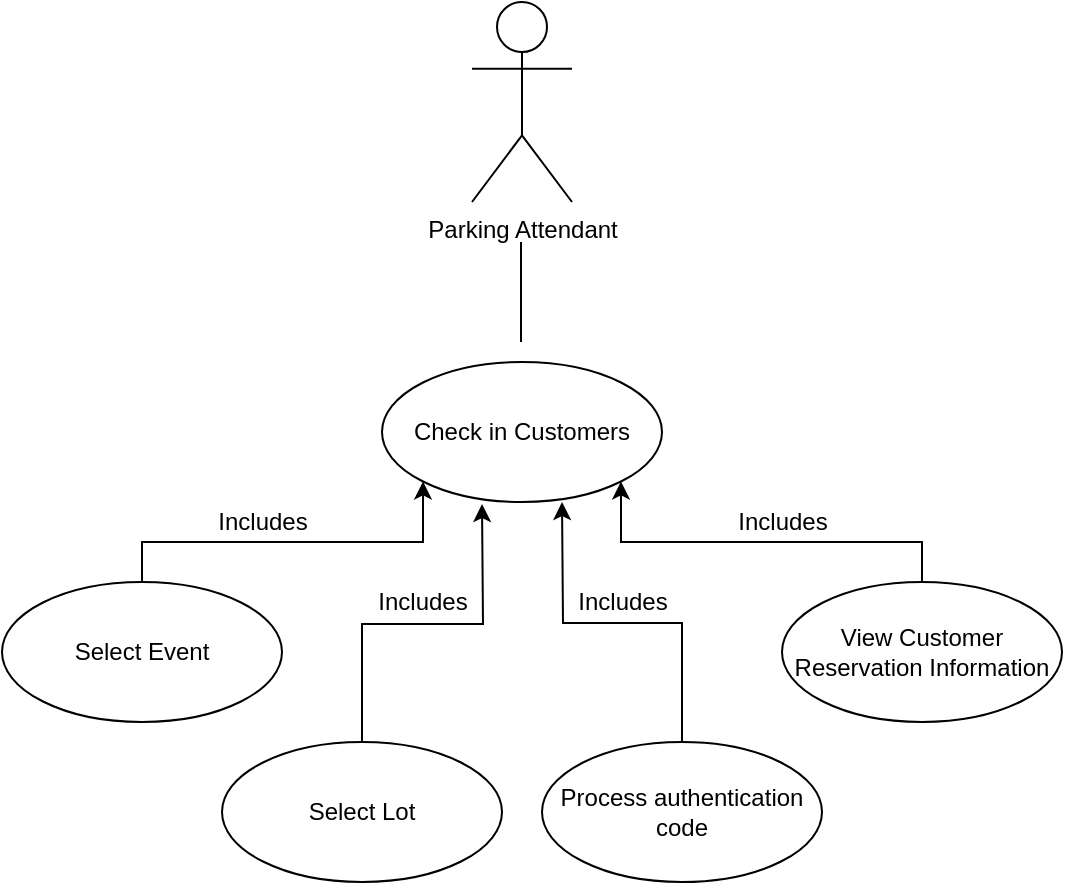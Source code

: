 <mxfile version="14.3.0" type="github">
  <diagram id="K_9PlUZWuF6zLkCPPaP_" name="Page-1">
    <mxGraphModel dx="868" dy="482" grid="1" gridSize="10" guides="1" tooltips="1" connect="1" arrows="1" fold="1" page="1" pageScale="1" pageWidth="850" pageHeight="1100" math="0" shadow="0">
      <root>
        <mxCell id="0" />
        <mxCell id="1" parent="0" />
        <mxCell id="K-9-p6haBg-T3rZr707z-1" value="Parking Attendant" style="shape=umlActor;verticalLabelPosition=bottom;verticalAlign=top;html=1;" vertex="1" parent="1">
          <mxGeometry x="395" y="40" width="50" height="100" as="geometry" />
        </mxCell>
        <mxCell id="K-9-p6haBg-T3rZr707z-2" value="Check in Customers" style="ellipse;whiteSpace=wrap;html=1;" vertex="1" parent="1">
          <mxGeometry x="350" y="220" width="140" height="70" as="geometry" />
        </mxCell>
        <mxCell id="K-9-p6haBg-T3rZr707z-7" style="edgeStyle=orthogonalEdgeStyle;rounded=0;orthogonalLoop=1;jettySize=auto;html=1;exitX=0.5;exitY=0;exitDx=0;exitDy=0;entryX=0;entryY=1;entryDx=0;entryDy=0;" edge="1" parent="1" source="K-9-p6haBg-T3rZr707z-3" target="K-9-p6haBg-T3rZr707z-2">
          <mxGeometry relative="1" as="geometry" />
        </mxCell>
        <mxCell id="K-9-p6haBg-T3rZr707z-3" value="Select Event" style="ellipse;whiteSpace=wrap;html=1;" vertex="1" parent="1">
          <mxGeometry x="160" y="330" width="140" height="70" as="geometry" />
        </mxCell>
        <mxCell id="K-9-p6haBg-T3rZr707z-8" style="edgeStyle=orthogonalEdgeStyle;rounded=0;orthogonalLoop=1;jettySize=auto;html=1;exitX=0.5;exitY=0;exitDx=0;exitDy=0;" edge="1" parent="1" source="K-9-p6haBg-T3rZr707z-4">
          <mxGeometry relative="1" as="geometry">
            <mxPoint x="400" y="291" as="targetPoint" />
          </mxGeometry>
        </mxCell>
        <mxCell id="K-9-p6haBg-T3rZr707z-4" value="Select Lot" style="ellipse;whiteSpace=wrap;html=1;" vertex="1" parent="1">
          <mxGeometry x="270" y="410" width="140" height="70" as="geometry" />
        </mxCell>
        <mxCell id="K-9-p6haBg-T3rZr707z-10" style="edgeStyle=orthogonalEdgeStyle;rounded=0;orthogonalLoop=1;jettySize=auto;html=1;exitX=0.5;exitY=0;exitDx=0;exitDy=0;" edge="1" parent="1" source="K-9-p6haBg-T3rZr707z-5">
          <mxGeometry relative="1" as="geometry">
            <mxPoint x="440" y="290" as="targetPoint" />
          </mxGeometry>
        </mxCell>
        <mxCell id="K-9-p6haBg-T3rZr707z-5" value="Process authentication code" style="ellipse;whiteSpace=wrap;html=1;" vertex="1" parent="1">
          <mxGeometry x="430" y="410" width="140" height="70" as="geometry" />
        </mxCell>
        <mxCell id="K-9-p6haBg-T3rZr707z-9" style="edgeStyle=orthogonalEdgeStyle;rounded=0;orthogonalLoop=1;jettySize=auto;html=1;exitX=0.5;exitY=0;exitDx=0;exitDy=0;entryX=1;entryY=1;entryDx=0;entryDy=0;" edge="1" parent="1" source="K-9-p6haBg-T3rZr707z-6" target="K-9-p6haBg-T3rZr707z-2">
          <mxGeometry relative="1" as="geometry" />
        </mxCell>
        <mxCell id="K-9-p6haBg-T3rZr707z-6" value="View Customer Reservation Information" style="ellipse;whiteSpace=wrap;html=1;" vertex="1" parent="1">
          <mxGeometry x="550" y="330" width="140" height="70" as="geometry" />
        </mxCell>
        <mxCell id="K-9-p6haBg-T3rZr707z-11" value="Includes" style="text;html=1;align=center;verticalAlign=middle;resizable=0;points=[];autosize=1;" vertex="1" parent="1">
          <mxGeometry x="260" y="290" width="60" height="20" as="geometry" />
        </mxCell>
        <mxCell id="K-9-p6haBg-T3rZr707z-12" value="Includes" style="text;html=1;align=center;verticalAlign=middle;resizable=0;points=[];autosize=1;" vertex="1" parent="1">
          <mxGeometry x="520" y="290" width="60" height="20" as="geometry" />
        </mxCell>
        <mxCell id="K-9-p6haBg-T3rZr707z-13" value="Includes" style="text;html=1;align=center;verticalAlign=middle;resizable=0;points=[];autosize=1;" vertex="1" parent="1">
          <mxGeometry x="440" y="330" width="60" height="20" as="geometry" />
        </mxCell>
        <mxCell id="K-9-p6haBg-T3rZr707z-14" value="Includes" style="text;html=1;align=center;verticalAlign=middle;resizable=0;points=[];autosize=1;" vertex="1" parent="1">
          <mxGeometry x="340" y="330" width="60" height="20" as="geometry" />
        </mxCell>
        <mxCell id="K-9-p6haBg-T3rZr707z-15" value="" style="endArrow=none;html=1;" edge="1" parent="1">
          <mxGeometry width="50" height="50" relative="1" as="geometry">
            <mxPoint x="419.5" y="210" as="sourcePoint" />
            <mxPoint x="419.5" y="160" as="targetPoint" />
          </mxGeometry>
        </mxCell>
      </root>
    </mxGraphModel>
  </diagram>
</mxfile>
